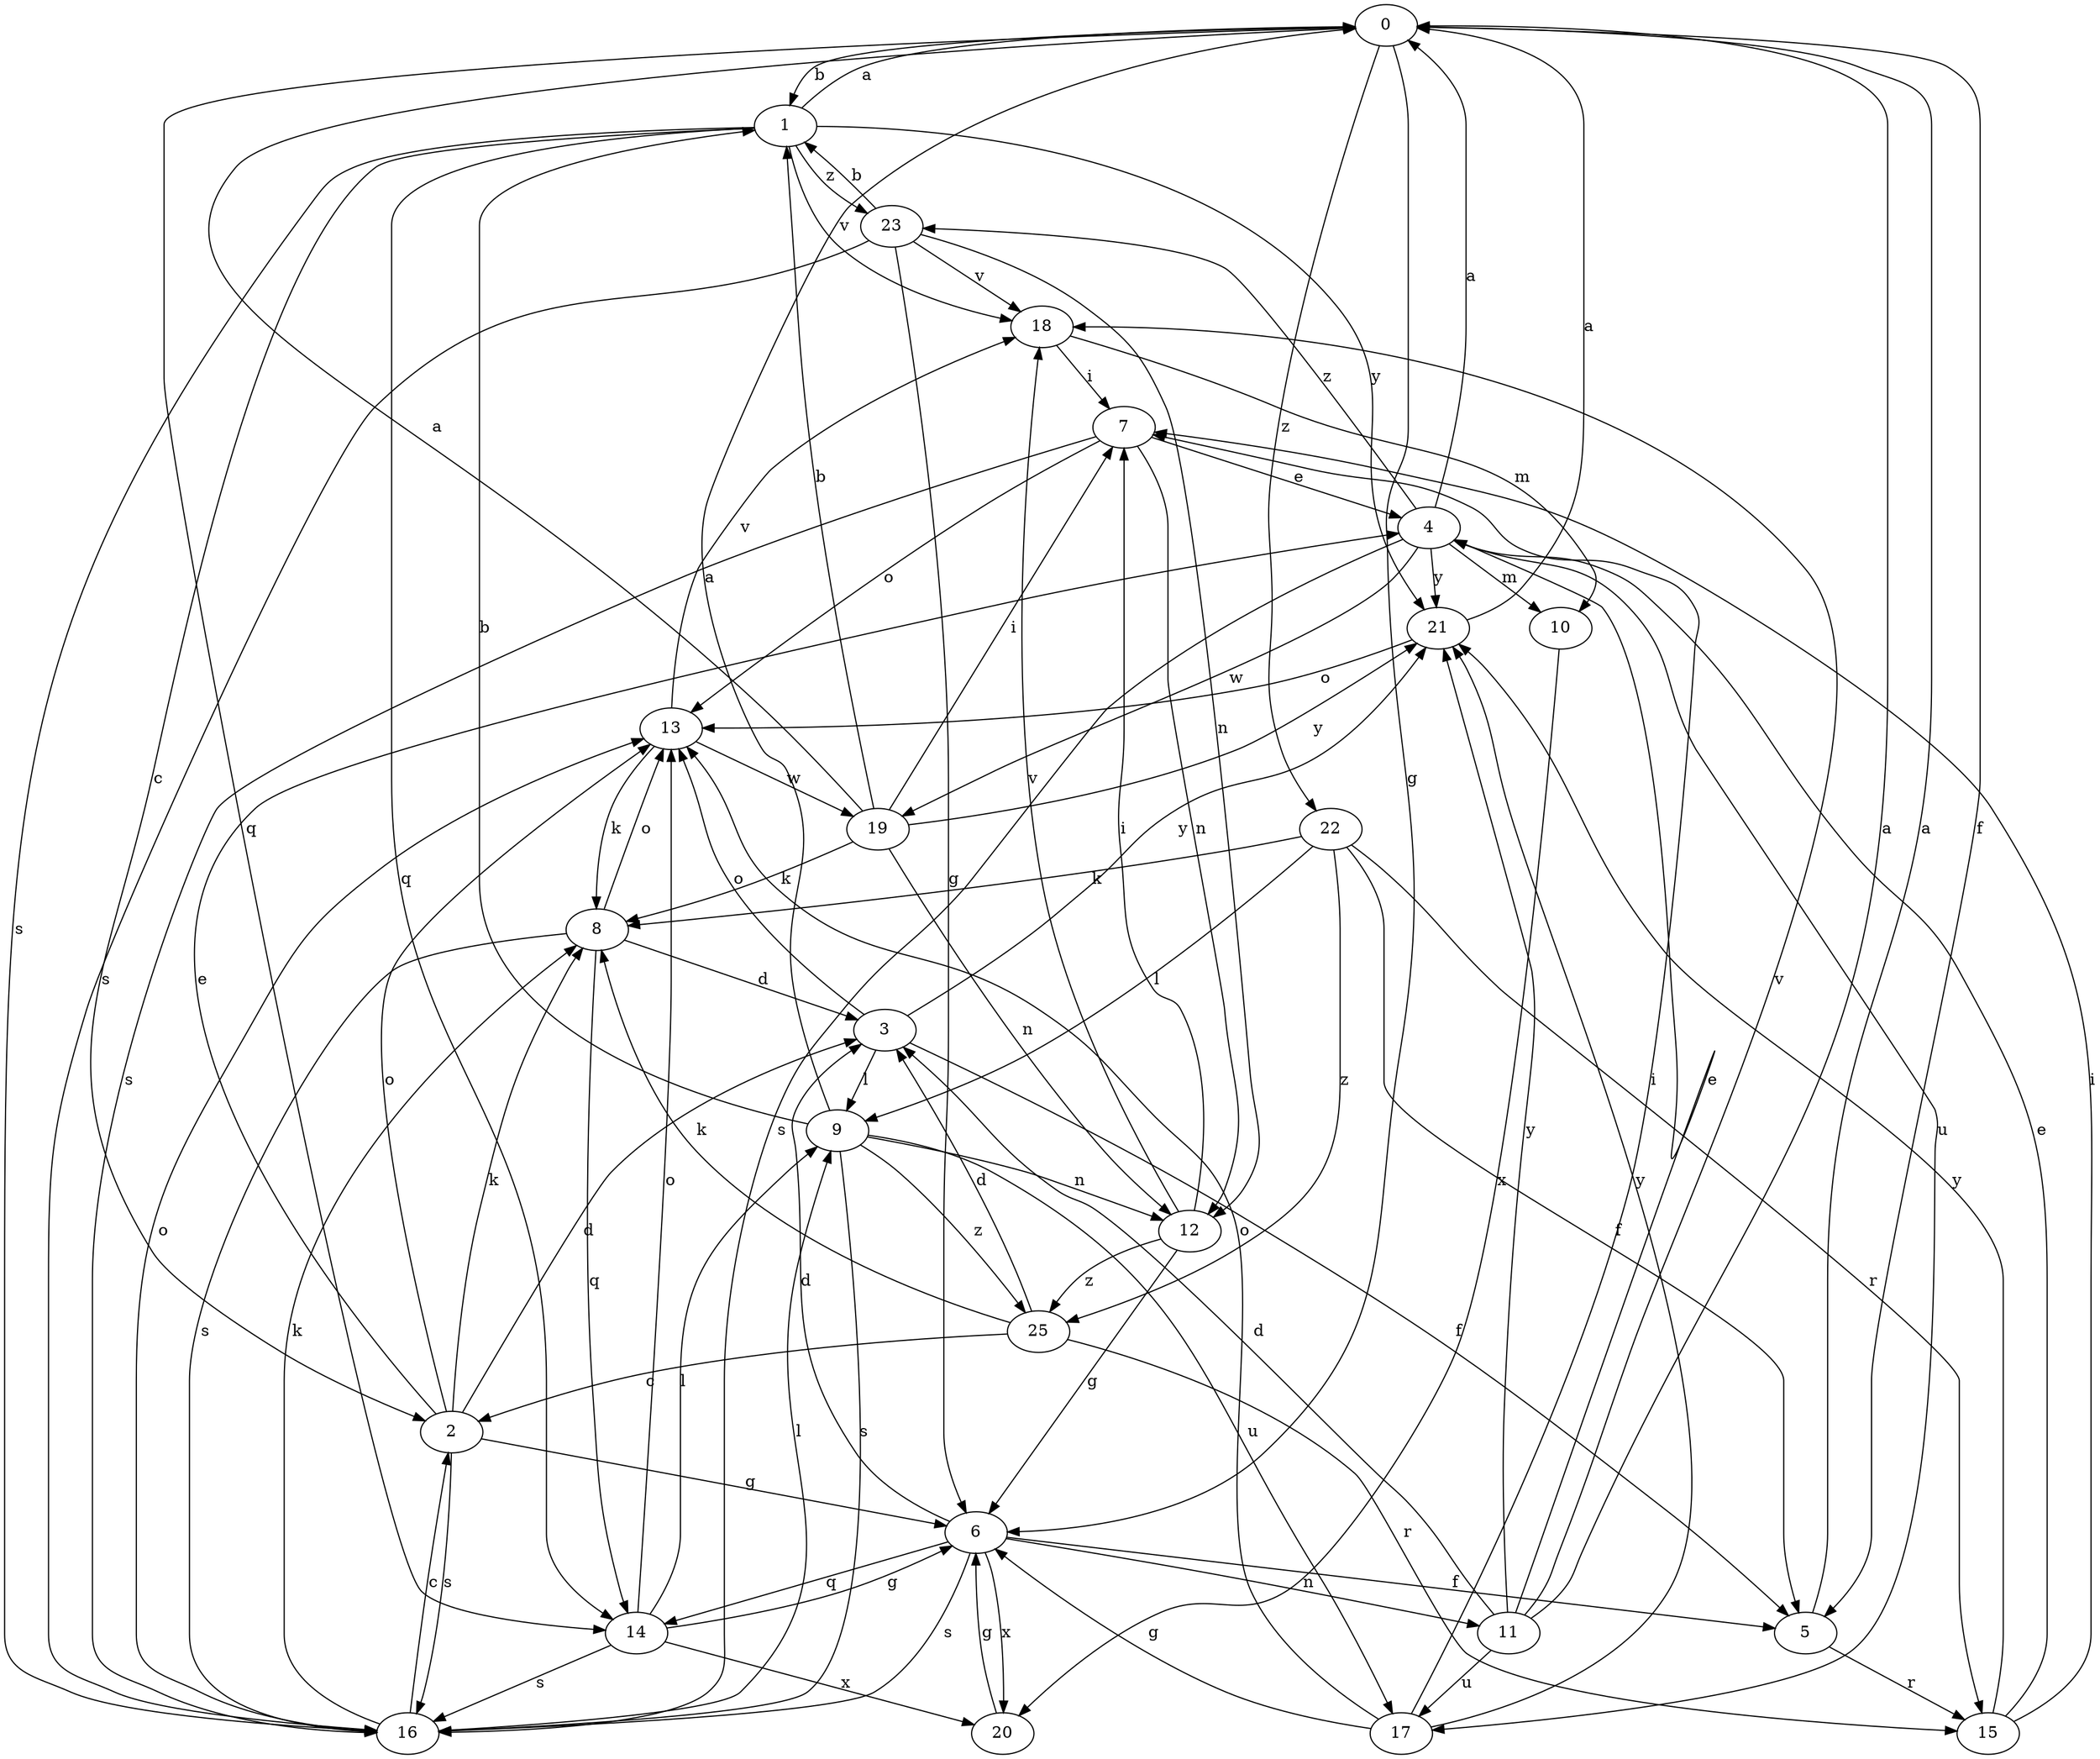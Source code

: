 strict digraph  {
0;
1;
2;
3;
4;
5;
6;
7;
8;
9;
10;
11;
12;
13;
14;
15;
16;
17;
18;
19;
20;
21;
22;
23;
25;
0 -> 1  [label=b];
0 -> 5  [label=f];
0 -> 6  [label=g];
0 -> 14  [label=q];
0 -> 22  [label=z];
1 -> 0  [label=a];
1 -> 2  [label=c];
1 -> 14  [label=q];
1 -> 16  [label=s];
1 -> 18  [label=v];
1 -> 21  [label=y];
1 -> 23  [label=z];
2 -> 3  [label=d];
2 -> 4  [label=e];
2 -> 6  [label=g];
2 -> 8  [label=k];
2 -> 13  [label=o];
2 -> 16  [label=s];
3 -> 5  [label=f];
3 -> 9  [label=l];
3 -> 13  [label=o];
3 -> 21  [label=y];
4 -> 0  [label=a];
4 -> 10  [label=m];
4 -> 16  [label=s];
4 -> 17  [label=u];
4 -> 19  [label=w];
4 -> 21  [label=y];
4 -> 23  [label=z];
5 -> 0  [label=a];
5 -> 15  [label=r];
6 -> 3  [label=d];
6 -> 5  [label=f];
6 -> 11  [label=n];
6 -> 14  [label=q];
6 -> 16  [label=s];
6 -> 20  [label=x];
7 -> 4  [label=e];
7 -> 12  [label=n];
7 -> 13  [label=o];
7 -> 16  [label=s];
8 -> 3  [label=d];
8 -> 13  [label=o];
8 -> 14  [label=q];
8 -> 16  [label=s];
9 -> 0  [label=a];
9 -> 1  [label=b];
9 -> 12  [label=n];
9 -> 16  [label=s];
9 -> 17  [label=u];
9 -> 25  [label=z];
10 -> 20  [label=x];
11 -> 0  [label=a];
11 -> 3  [label=d];
11 -> 4  [label=e];
11 -> 17  [label=u];
11 -> 18  [label=v];
11 -> 21  [label=y];
12 -> 6  [label=g];
12 -> 7  [label=i];
12 -> 18  [label=v];
12 -> 25  [label=z];
13 -> 8  [label=k];
13 -> 18  [label=v];
13 -> 19  [label=w];
14 -> 6  [label=g];
14 -> 9  [label=l];
14 -> 13  [label=o];
14 -> 16  [label=s];
14 -> 20  [label=x];
15 -> 4  [label=e];
15 -> 7  [label=i];
15 -> 21  [label=y];
16 -> 2  [label=c];
16 -> 8  [label=k];
16 -> 9  [label=l];
16 -> 13  [label=o];
17 -> 6  [label=g];
17 -> 7  [label=i];
17 -> 13  [label=o];
17 -> 21  [label=y];
18 -> 7  [label=i];
18 -> 10  [label=m];
19 -> 0  [label=a];
19 -> 1  [label=b];
19 -> 7  [label=i];
19 -> 8  [label=k];
19 -> 12  [label=n];
19 -> 21  [label=y];
20 -> 6  [label=g];
21 -> 0  [label=a];
21 -> 13  [label=o];
22 -> 5  [label=f];
22 -> 8  [label=k];
22 -> 9  [label=l];
22 -> 15  [label=r];
22 -> 25  [label=z];
23 -> 1  [label=b];
23 -> 6  [label=g];
23 -> 12  [label=n];
23 -> 16  [label=s];
23 -> 18  [label=v];
25 -> 2  [label=c];
25 -> 3  [label=d];
25 -> 8  [label=k];
25 -> 15  [label=r];
}
